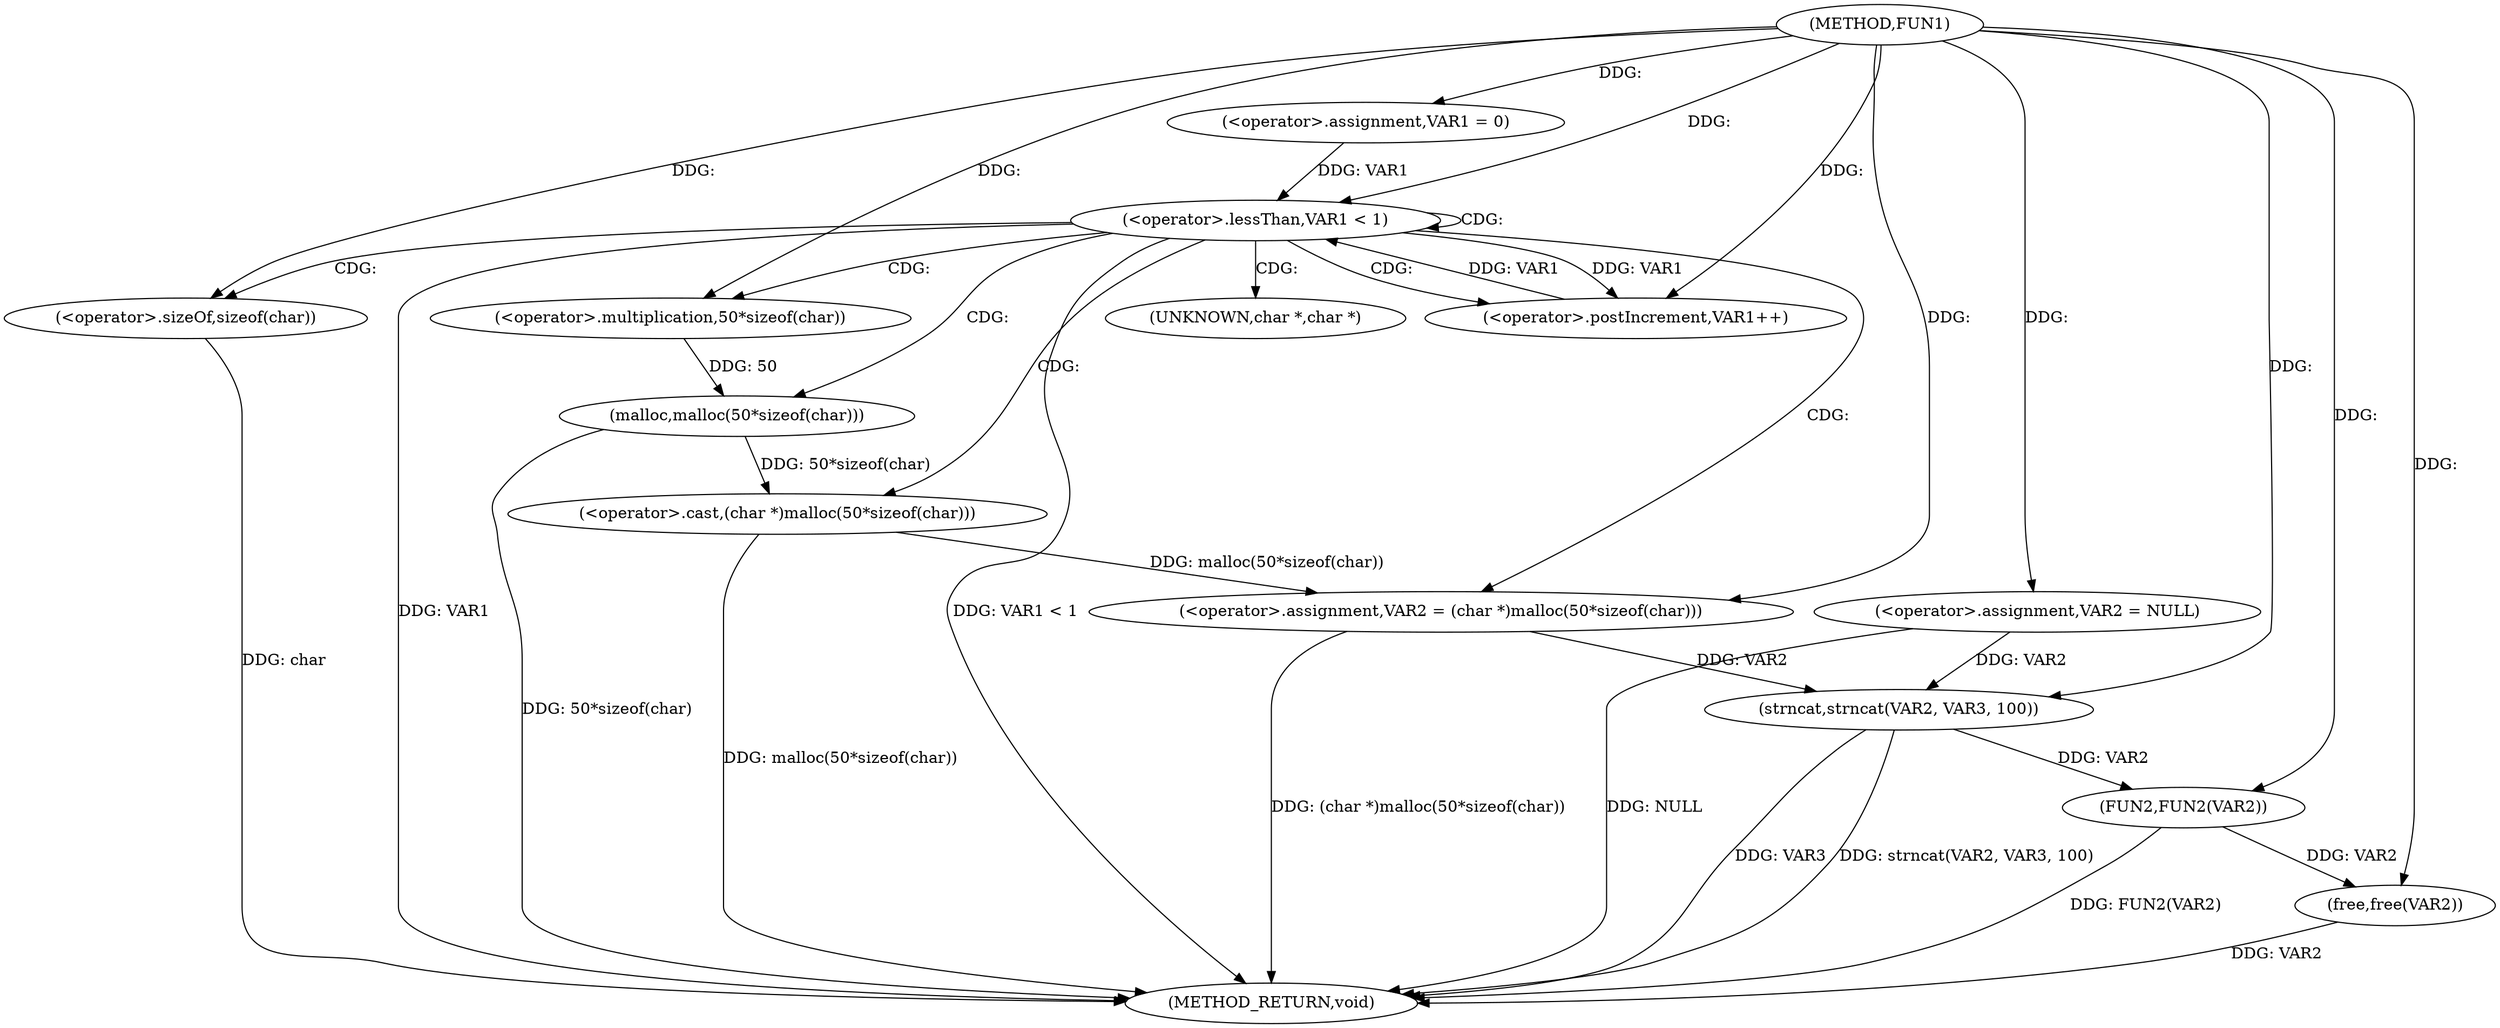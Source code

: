 digraph FUN1 {  
"1000100" [label = "(METHOD,FUN1)" ]
"1000136" [label = "(METHOD_RETURN,void)" ]
"1000104" [label = "(<operator>.assignment,VAR2 = NULL)" ]
"1000108" [label = "(<operator>.assignment,VAR1 = 0)" ]
"1000111" [label = "(<operator>.lessThan,VAR1 < 1)" ]
"1000114" [label = "(<operator>.postIncrement,VAR1++)" ]
"1000117" [label = "(<operator>.assignment,VAR2 = (char *)malloc(50*sizeof(char)))" ]
"1000119" [label = "(<operator>.cast,(char *)malloc(50*sizeof(char)))" ]
"1000121" [label = "(malloc,malloc(50*sizeof(char)))" ]
"1000122" [label = "(<operator>.multiplication,50*sizeof(char))" ]
"1000124" [label = "(<operator>.sizeOf,sizeof(char))" ]
"1000128" [label = "(strncat,strncat(VAR2, VAR3, 100))" ]
"1000132" [label = "(FUN2,FUN2(VAR2))" ]
"1000134" [label = "(free,free(VAR2))" ]
"1000120" [label = "(UNKNOWN,char *,char *)" ]
  "1000128" -> "1000136"  [ label = "DDG: VAR3"] 
  "1000124" -> "1000136"  [ label = "DDG: char"] 
  "1000132" -> "1000136"  [ label = "DDG: FUN2(VAR2)"] 
  "1000119" -> "1000136"  [ label = "DDG: malloc(50*sizeof(char))"] 
  "1000111" -> "1000136"  [ label = "DDG: VAR1"] 
  "1000134" -> "1000136"  [ label = "DDG: VAR2"] 
  "1000121" -> "1000136"  [ label = "DDG: 50*sizeof(char)"] 
  "1000128" -> "1000136"  [ label = "DDG: strncat(VAR2, VAR3, 100)"] 
  "1000117" -> "1000136"  [ label = "DDG: (char *)malloc(50*sizeof(char))"] 
  "1000111" -> "1000136"  [ label = "DDG: VAR1 < 1"] 
  "1000104" -> "1000136"  [ label = "DDG: NULL"] 
  "1000100" -> "1000104"  [ label = "DDG: "] 
  "1000100" -> "1000108"  [ label = "DDG: "] 
  "1000114" -> "1000111"  [ label = "DDG: VAR1"] 
  "1000108" -> "1000111"  [ label = "DDG: VAR1"] 
  "1000100" -> "1000111"  [ label = "DDG: "] 
  "1000111" -> "1000114"  [ label = "DDG: VAR1"] 
  "1000100" -> "1000114"  [ label = "DDG: "] 
  "1000119" -> "1000117"  [ label = "DDG: malloc(50*sizeof(char))"] 
  "1000100" -> "1000117"  [ label = "DDG: "] 
  "1000121" -> "1000119"  [ label = "DDG: 50*sizeof(char)"] 
  "1000122" -> "1000121"  [ label = "DDG: 50"] 
  "1000100" -> "1000122"  [ label = "DDG: "] 
  "1000100" -> "1000124"  [ label = "DDG: "] 
  "1000104" -> "1000128"  [ label = "DDG: VAR2"] 
  "1000117" -> "1000128"  [ label = "DDG: VAR2"] 
  "1000100" -> "1000128"  [ label = "DDG: "] 
  "1000128" -> "1000132"  [ label = "DDG: VAR2"] 
  "1000100" -> "1000132"  [ label = "DDG: "] 
  "1000132" -> "1000134"  [ label = "DDG: VAR2"] 
  "1000100" -> "1000134"  [ label = "DDG: "] 
  "1000111" -> "1000121"  [ label = "CDG: "] 
  "1000111" -> "1000124"  [ label = "CDG: "] 
  "1000111" -> "1000119"  [ label = "CDG: "] 
  "1000111" -> "1000114"  [ label = "CDG: "] 
  "1000111" -> "1000120"  [ label = "CDG: "] 
  "1000111" -> "1000117"  [ label = "CDG: "] 
  "1000111" -> "1000111"  [ label = "CDG: "] 
  "1000111" -> "1000122"  [ label = "CDG: "] 
}
